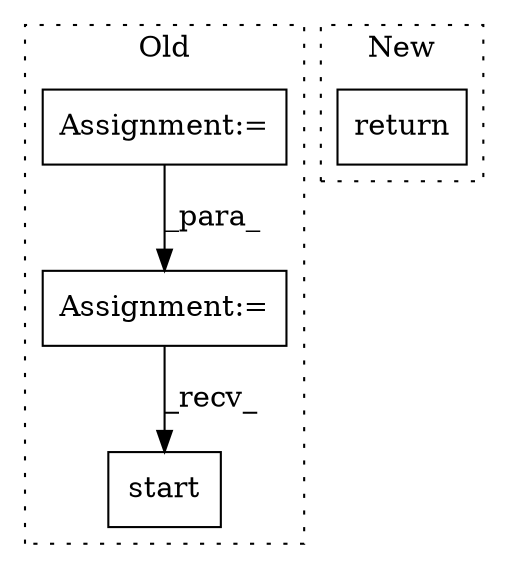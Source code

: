 digraph G {
subgraph cluster0 {
1 [label="start" a="32" s="409" l="7" shape="box"];
3 [label="Assignment:=" a="7" s="495" l="44" shape="box"];
4 [label="Assignment:=" a="7" s="337" l="11" shape="box"];
label = "Old";
style="dotted";
}
subgraph cluster1 {
2 [label="return" a="41" s="425" l="7" shape="box"];
label = "New";
style="dotted";
}
3 -> 1 [label="_recv_"];
4 -> 3 [label="_para_"];
}